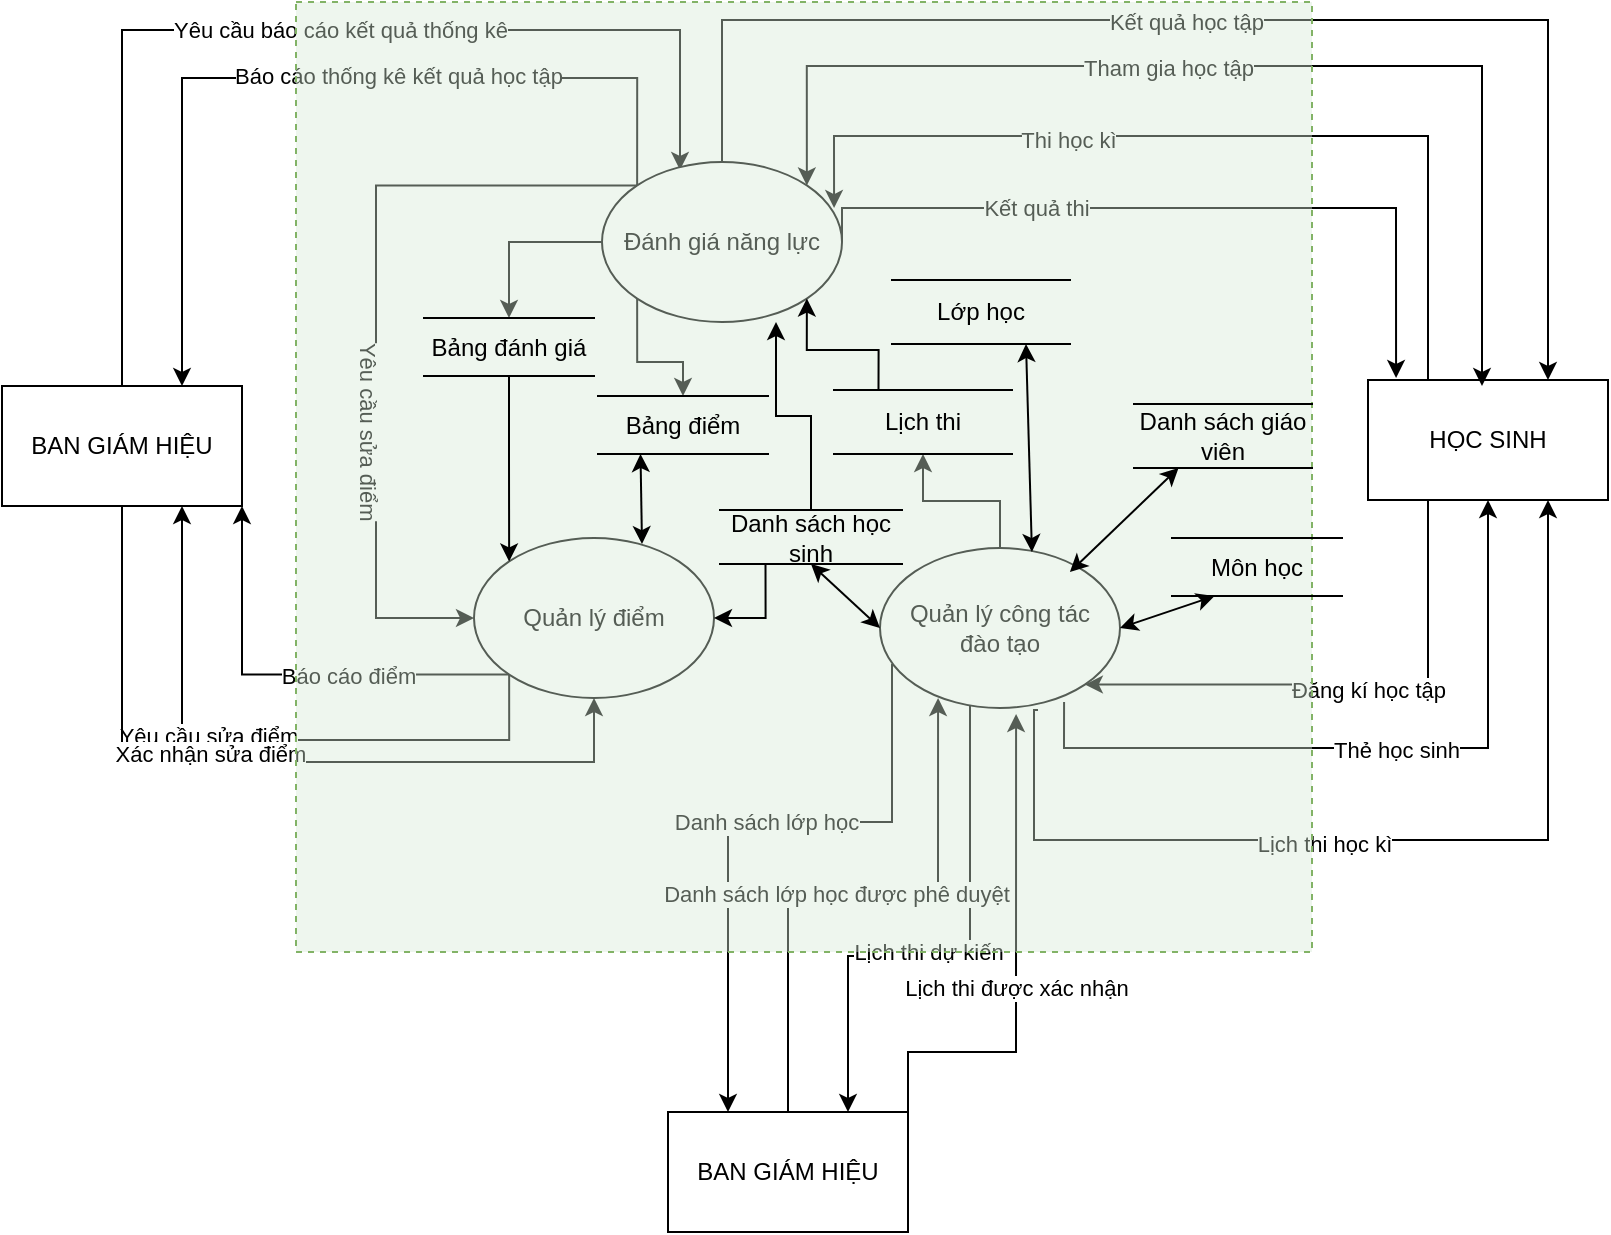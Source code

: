 <mxfile version="14.6.9" type="github">
  <diagram id="lnP5_x3WHc8F7bBJ7GBY" name="Page-1">
    <mxGraphModel dx="2420" dy="1348" grid="0" gridSize="10" guides="1" tooltips="1" connect="1" arrows="1" fold="1" page="1" pageScale="1" pageWidth="850" pageHeight="1100" background="#ffffff" math="0" shadow="0">
      <root>
        <mxCell id="0" />
        <mxCell id="1" parent="0" />
        <mxCell id="ej8n5WV3FJ-Urs8y3LaV-1" style="edgeStyle=orthogonalEdgeStyle;rounded=0;orthogonalLoop=1;jettySize=auto;html=1;entryX=0.5;entryY=1;entryDx=0;entryDy=0;exitX=0.767;exitY=0.963;exitDx=0;exitDy=0;exitPerimeter=0;" parent="1" source="ej8n5WV3FJ-Urs8y3LaV-30" target="ej8n5WV3FJ-Urs8y3LaV-25" edge="1">
          <mxGeometry relative="1" as="geometry">
            <mxPoint x="654" y="41" as="sourcePoint" />
            <Array as="points">
              <mxPoint x="566" y="504" />
              <mxPoint x="778" y="504" />
            </Array>
          </mxGeometry>
        </mxCell>
        <mxCell id="ej8n5WV3FJ-Urs8y3LaV-2" value="Thẻ học sinh" style="edgeLabel;html=1;align=center;verticalAlign=middle;resizable=0;points=[];" parent="ej8n5WV3FJ-Urs8y3LaV-1" vertex="1" connectable="0">
          <mxGeometry x="0.05" y="-1" relative="1" as="geometry">
            <mxPoint as="offset" />
          </mxGeometry>
        </mxCell>
        <mxCell id="ej8n5WV3FJ-Urs8y3LaV-3" style="edgeStyle=orthogonalEdgeStyle;rounded=0;orthogonalLoop=1;jettySize=auto;html=1;entryX=0.75;entryY=1;entryDx=0;entryDy=0;exitX=0.642;exitY=1.013;exitDx=0;exitDy=0;exitPerimeter=0;" parent="1" source="ej8n5WV3FJ-Urs8y3LaV-30" target="ej8n5WV3FJ-Urs8y3LaV-25" edge="1">
          <mxGeometry relative="1" as="geometry">
            <Array as="points">
              <mxPoint x="553" y="485" />
              <mxPoint x="551" y="485" />
              <mxPoint x="551" y="550" />
              <mxPoint x="713" y="550" />
            </Array>
            <mxPoint x="721" y="48" as="sourcePoint" />
          </mxGeometry>
        </mxCell>
        <mxCell id="ej8n5WV3FJ-Urs8y3LaV-4" value="Lịch thi học kì" style="edgeLabel;html=1;align=center;verticalAlign=middle;resizable=0;points=[];" parent="ej8n5WV3FJ-Urs8y3LaV-3" vertex="1" connectable="0">
          <mxGeometry x="-0.137" y="-2" relative="1" as="geometry">
            <mxPoint as="offset" />
          </mxGeometry>
        </mxCell>
        <mxCell id="ej8n5WV3FJ-Urs8y3LaV-5" style="edgeStyle=orthogonalEdgeStyle;rounded=0;orthogonalLoop=1;jettySize=auto;html=1;entryX=0.75;entryY=0;entryDx=0;entryDy=0;exitX=0.5;exitY=0;exitDx=0;exitDy=0;" parent="1" source="ej8n5WV3FJ-Urs8y3LaV-28" target="ej8n5WV3FJ-Urs8y3LaV-25" edge="1">
          <mxGeometry relative="1" as="geometry">
            <Array as="points">
              <mxPoint x="395" y="140" />
              <mxPoint x="808" y="140" />
            </Array>
            <mxPoint x="761" y="633" as="sourcePoint" />
          </mxGeometry>
        </mxCell>
        <mxCell id="ej8n5WV3FJ-Urs8y3LaV-6" value="Kết quả học tập" style="edgeLabel;html=1;align=center;verticalAlign=middle;resizable=0;points=[];" parent="ej8n5WV3FJ-Urs8y3LaV-5" vertex="1" connectable="0">
          <mxGeometry x="-0.089" y="-1" relative="1" as="geometry">
            <mxPoint as="offset" />
          </mxGeometry>
        </mxCell>
        <mxCell id="ej8n5WV3FJ-Urs8y3LaV-7" style="edgeStyle=orthogonalEdgeStyle;rounded=0;orthogonalLoop=1;jettySize=auto;html=1;entryX=0.75;entryY=0;entryDx=0;entryDy=0;labelPosition=center;verticalLabelPosition=middle;align=center;verticalAlign=middle;exitX=0;exitY=0;exitDx=0;exitDy=0;" parent="1" source="ej8n5WV3FJ-Urs8y3LaV-28" target="ej8n5WV3FJ-Urs8y3LaV-22" edge="1">
          <mxGeometry relative="1" as="geometry">
            <Array as="points">
              <mxPoint x="353" y="169" />
              <mxPoint x="125" y="169" />
            </Array>
            <mxPoint x="209" y="38" as="sourcePoint" />
          </mxGeometry>
        </mxCell>
        <mxCell id="ej8n5WV3FJ-Urs8y3LaV-8" value="&lt;div align=&quot;right&quot;&gt;Báo cáo thống kê kết quả học tập&lt;br&gt;&lt;/div&gt;" style="edgeLabel;html=1;align=center;verticalAlign=middle;resizable=0;points=[];" parent="ej8n5WV3FJ-Urs8y3LaV-7" vertex="1" connectable="0">
          <mxGeometry x="0.248" relative="1" as="geometry">
            <mxPoint x="97.68" y="-1" as="offset" />
          </mxGeometry>
        </mxCell>
        <mxCell id="ej8n5WV3FJ-Urs8y3LaV-9" style="edgeStyle=orthogonalEdgeStyle;rounded=0;orthogonalLoop=1;jettySize=auto;html=1;entryX=0.75;entryY=1;entryDx=0;entryDy=0;align=right;exitX=0;exitY=1;exitDx=0;exitDy=0;" parent="1" source="ej8n5WV3FJ-Urs8y3LaV-29" target="ej8n5WV3FJ-Urs8y3LaV-22" edge="1">
          <mxGeometry relative="1" as="geometry">
            <Array as="points">
              <mxPoint x="289" y="500" />
              <mxPoint x="125" y="500" />
            </Array>
            <mxPoint x="109" y="687" as="sourcePoint" />
          </mxGeometry>
        </mxCell>
        <mxCell id="ej8n5WV3FJ-Urs8y3LaV-10" value="Yêu cầu sửa điểm" style="edgeLabel;html=1;align=center;verticalAlign=middle;resizable=0;points=[];" parent="ej8n5WV3FJ-Urs8y3LaV-9" vertex="1" connectable="0">
          <mxGeometry x="0.17" y="-2" relative="1" as="geometry">
            <mxPoint as="offset" />
          </mxGeometry>
        </mxCell>
        <mxCell id="ej8n5WV3FJ-Urs8y3LaV-11" style="edgeStyle=orthogonalEdgeStyle;rounded=0;orthogonalLoop=1;jettySize=auto;html=1;entryX=0.25;entryY=0;entryDx=0;entryDy=0;align=right;exitX=0.05;exitY=0.725;exitDx=0;exitDy=0;exitPerimeter=0;" parent="1" source="ej8n5WV3FJ-Urs8y3LaV-30" target="ej8n5WV3FJ-Urs8y3LaV-33" edge="1">
          <mxGeometry relative="1" as="geometry">
            <Array as="points">
              <mxPoint x="480" y="541" />
              <mxPoint x="398" y="541" />
            </Array>
            <mxPoint x="505" y="477" as="sourcePoint" />
          </mxGeometry>
        </mxCell>
        <mxCell id="ej8n5WV3FJ-Urs8y3LaV-12" value="Danh sách lớp học" style="edgeLabel;html=1;align=center;verticalAlign=middle;resizable=0;points=[];" parent="ej8n5WV3FJ-Urs8y3LaV-11" vertex="1" connectable="0">
          <mxGeometry x="-0.067" relative="1" as="geometry">
            <mxPoint as="offset" />
          </mxGeometry>
        </mxCell>
        <mxCell id="ej8n5WV3FJ-Urs8y3LaV-13" style="edgeStyle=orthogonalEdgeStyle;rounded=0;orthogonalLoop=1;jettySize=auto;html=1;entryX=0.75;entryY=0;entryDx=0;entryDy=0;align=right;exitX=0.375;exitY=0.988;exitDx=0;exitDy=0;exitPerimeter=0;" parent="1" source="ej8n5WV3FJ-Urs8y3LaV-30" target="ej8n5WV3FJ-Urs8y3LaV-33" edge="1">
          <mxGeometry relative="1" as="geometry">
            <Array as="points">
              <mxPoint x="519" y="608" />
              <mxPoint x="458" y="608" />
            </Array>
            <mxPoint x="159" y="35" as="sourcePoint" />
          </mxGeometry>
        </mxCell>
        <mxCell id="ej8n5WV3FJ-Urs8y3LaV-14" value="Lịch thi dự kiến" style="edgeLabel;html=1;align=center;verticalAlign=middle;resizable=0;points=[];" parent="ej8n5WV3FJ-Urs8y3LaV-13" vertex="1" connectable="0">
          <mxGeometry x="0.111" y="-2" relative="1" as="geometry">
            <mxPoint as="offset" />
          </mxGeometry>
        </mxCell>
        <mxCell id="ej8n5WV3FJ-Urs8y3LaV-16" style="edgeStyle=orthogonalEdgeStyle;orthogonalLoop=1;jettySize=auto;html=1;exitX=0.5;exitY=1;exitDx=0;exitDy=0;rounded=0;fontStyle=0;entryX=0.5;entryY=1;entryDx=0;entryDy=0;" parent="1" source="ej8n5WV3FJ-Urs8y3LaV-22" target="ej8n5WV3FJ-Urs8y3LaV-29" edge="1">
          <mxGeometry relative="1" as="geometry">
            <mxPoint x="47" y="626" as="targetPoint" />
            <Array as="points">
              <mxPoint x="95" y="511" />
              <mxPoint x="331" y="511" />
            </Array>
          </mxGeometry>
        </mxCell>
        <mxCell id="ej8n5WV3FJ-Urs8y3LaV-17" value="Xác nhận sửa điểm" style="edgeLabel;html=1;align=center;verticalAlign=middle;resizable=0;points=[];" parent="ej8n5WV3FJ-Urs8y3LaV-16" vertex="1" connectable="0">
          <mxGeometry x="-0.134" y="4" relative="1" as="geometry">
            <mxPoint as="offset" />
          </mxGeometry>
        </mxCell>
        <mxCell id="ej8n5WV3FJ-Urs8y3LaV-18" style="edgeStyle=orthogonalEdgeStyle;rounded=0;orthogonalLoop=1;jettySize=auto;html=1;exitX=0.5;exitY=0;exitDx=0;exitDy=0;align=right;entryX=0.242;entryY=0.938;entryDx=0;entryDy=0;entryPerimeter=0;" parent="1" source="ej8n5WV3FJ-Urs8y3LaV-33" target="ej8n5WV3FJ-Urs8y3LaV-30" edge="1">
          <mxGeometry relative="1" as="geometry">
            <Array as="points">
              <mxPoint x="428" y="579" />
              <mxPoint x="503" y="579" />
            </Array>
            <mxPoint x="26" y="671" as="targetPoint" />
          </mxGeometry>
        </mxCell>
        <mxCell id="ej8n5WV3FJ-Urs8y3LaV-19" value="Danh sách lớp học được phê duyệt" style="edgeLabel;html=1;align=center;verticalAlign=middle;resizable=0;points=[];" parent="ej8n5WV3FJ-Urs8y3LaV-18" vertex="1" connectable="0">
          <mxGeometry x="-0.075" y="2" relative="1" as="geometry">
            <mxPoint as="offset" />
          </mxGeometry>
        </mxCell>
        <mxCell id="ej8n5WV3FJ-Urs8y3LaV-20" style="edgeStyle=orthogonalEdgeStyle;rounded=0;orthogonalLoop=1;jettySize=auto;html=1;exitX=1;exitY=0;exitDx=0;exitDy=0;align=right;entryX=0.567;entryY=1.038;entryDx=0;entryDy=0;entryPerimeter=0;" parent="1" source="ej8n5WV3FJ-Urs8y3LaV-33" target="ej8n5WV3FJ-Urs8y3LaV-30" edge="1">
          <mxGeometry relative="1" as="geometry">
            <Array as="points">
              <mxPoint x="488" y="656" />
              <mxPoint x="542" y="656" />
            </Array>
            <mxPoint x="131" y="36" as="targetPoint" />
          </mxGeometry>
        </mxCell>
        <mxCell id="ej8n5WV3FJ-Urs8y3LaV-21" value="Lịch thi được xác nhận" style="edgeLabel;html=1;align=center;verticalAlign=middle;resizable=0;points=[];" parent="ej8n5WV3FJ-Urs8y3LaV-20" vertex="1" connectable="0">
          <mxGeometry x="-0.079" relative="1" as="geometry">
            <mxPoint as="offset" />
          </mxGeometry>
        </mxCell>
        <mxCell id="JC4yTgZBuulJajV7WOS_-1" style="edgeStyle=orthogonalEdgeStyle;rounded=0;orthogonalLoop=1;jettySize=auto;html=1;exitX=0.5;exitY=0;exitDx=0;exitDy=0;entryX=0.325;entryY=0.05;entryDx=0;entryDy=0;entryPerimeter=0;" edge="1" parent="1" source="ej8n5WV3FJ-Urs8y3LaV-22" target="ej8n5WV3FJ-Urs8y3LaV-28">
          <mxGeometry relative="1" as="geometry">
            <Array as="points">
              <mxPoint x="95" y="145" />
              <mxPoint x="374" y="145" />
            </Array>
          </mxGeometry>
        </mxCell>
        <mxCell id="JC4yTgZBuulJajV7WOS_-3" value="Yêu cầu báo cáo kết quả thống kê" style="edgeLabel;html=1;align=center;verticalAlign=middle;resizable=0;points=[];" vertex="1" connectable="0" parent="JC4yTgZBuulJajV7WOS_-1">
          <mxGeometry x="0.087" relative="1" as="geometry">
            <mxPoint as="offset" />
          </mxGeometry>
        </mxCell>
        <mxCell id="ej8n5WV3FJ-Urs8y3LaV-22" value="BAN GIÁM HIỆU" style="rounded=0;whiteSpace=wrap;html=1;" parent="1" vertex="1">
          <mxGeometry x="35" y="323" width="120" height="60" as="geometry" />
        </mxCell>
        <mxCell id="ej8n5WV3FJ-Urs8y3LaV-23" style="edgeStyle=orthogonalEdgeStyle;rounded=0;orthogonalLoop=1;jettySize=auto;html=1;exitX=0.25;exitY=1;exitDx=0;exitDy=0;entryX=1;entryY=1;entryDx=0;entryDy=0;" parent="1" source="ej8n5WV3FJ-Urs8y3LaV-25" target="ej8n5WV3FJ-Urs8y3LaV-30" edge="1">
          <mxGeometry relative="1" as="geometry">
            <Array as="points">
              <mxPoint x="748" y="472" />
            </Array>
            <mxPoint x="586" y="39" as="targetPoint" />
          </mxGeometry>
        </mxCell>
        <mxCell id="ej8n5WV3FJ-Urs8y3LaV-24" value="Đăng kí học tập" style="edgeLabel;html=1;align=center;verticalAlign=middle;resizable=0;points=[];" parent="ej8n5WV3FJ-Urs8y3LaV-23" vertex="1" connectable="0">
          <mxGeometry x="-0.073" y="2" relative="1" as="geometry">
            <mxPoint as="offset" />
          </mxGeometry>
        </mxCell>
        <mxCell id="ej8n5WV3FJ-Urs8y3LaV-46" style="edgeStyle=orthogonalEdgeStyle;rounded=0;orthogonalLoop=1;jettySize=auto;html=1;exitX=0.25;exitY=0;exitDx=0;exitDy=0;entryX=0.967;entryY=0.288;entryDx=0;entryDy=0;entryPerimeter=0;" parent="1" source="ej8n5WV3FJ-Urs8y3LaV-25" target="ej8n5WV3FJ-Urs8y3LaV-28" edge="1">
          <mxGeometry relative="1" as="geometry">
            <Array as="points">
              <mxPoint x="748" y="198" />
              <mxPoint x="451" y="198" />
            </Array>
          </mxGeometry>
        </mxCell>
        <mxCell id="ej8n5WV3FJ-Urs8y3LaV-47" value="Thi học kì" style="edgeLabel;html=1;align=center;verticalAlign=middle;resizable=0;points=[];" parent="ej8n5WV3FJ-Urs8y3LaV-46" vertex="1" connectable="0">
          <mxGeometry x="0.328" y="2" relative="1" as="geometry">
            <mxPoint as="offset" />
          </mxGeometry>
        </mxCell>
        <mxCell id="ej8n5WV3FJ-Urs8y3LaV-25" value="HỌC SINH" style="rounded=0;whiteSpace=wrap;html=1;" parent="1" vertex="1">
          <mxGeometry x="718" y="320" width="120" height="60" as="geometry" />
        </mxCell>
        <mxCell id="ej8n5WV3FJ-Urs8y3LaV-26" value="" style="endArrow=classic;startArrow=classic;html=1;align=right;edgeStyle=orthogonalEdgeStyle;rounded=0;exitX=1;exitY=0;exitDx=0;exitDy=0;" parent="1" source="ej8n5WV3FJ-Urs8y3LaV-28" edge="1">
          <mxGeometry width="50" height="50" relative="1" as="geometry">
            <mxPoint x="716" y="631" as="sourcePoint" />
            <mxPoint x="775" y="323" as="targetPoint" />
            <Array as="points">
              <mxPoint x="437" y="163" />
              <mxPoint x="775" y="163" />
              <mxPoint x="775" y="323" />
            </Array>
          </mxGeometry>
        </mxCell>
        <mxCell id="ej8n5WV3FJ-Urs8y3LaV-27" value="Tham gia học tập" style="edgeLabel;html=1;align=center;verticalAlign=middle;resizable=0;points=[];" parent="ej8n5WV3FJ-Urs8y3LaV-26" vertex="1" connectable="0">
          <mxGeometry x="-0.138" y="-1" relative="1" as="geometry">
            <mxPoint as="offset" />
          </mxGeometry>
        </mxCell>
        <mxCell id="ej8n5WV3FJ-Urs8y3LaV-40" style="edgeStyle=orthogonalEdgeStyle;rounded=0;orthogonalLoop=1;jettySize=auto;html=1;exitX=0;exitY=1;exitDx=0;exitDy=0;entryX=0.5;entryY=0;entryDx=0;entryDy=0;" parent="1" source="ej8n5WV3FJ-Urs8y3LaV-28" target="ej8n5WV3FJ-Urs8y3LaV-34" edge="1">
          <mxGeometry relative="1" as="geometry" />
        </mxCell>
        <mxCell id="ej8n5WV3FJ-Urs8y3LaV-44" style="edgeStyle=orthogonalEdgeStyle;rounded=0;orthogonalLoop=1;jettySize=auto;html=1;exitX=0;exitY=0.5;exitDx=0;exitDy=0;entryX=0.5;entryY=0;entryDx=0;entryDy=0;" parent="1" source="ej8n5WV3FJ-Urs8y3LaV-28" target="ej8n5WV3FJ-Urs8y3LaV-43" edge="1">
          <mxGeometry relative="1" as="geometry" />
        </mxCell>
        <mxCell id="ej8n5WV3FJ-Urs8y3LaV-48" style="edgeStyle=orthogonalEdgeStyle;rounded=0;orthogonalLoop=1;jettySize=auto;html=1;exitX=1;exitY=0.5;exitDx=0;exitDy=0;entryX=0.117;entryY=-0.017;entryDx=0;entryDy=0;entryPerimeter=0;" parent="1" source="ej8n5WV3FJ-Urs8y3LaV-28" target="ej8n5WV3FJ-Urs8y3LaV-25" edge="1">
          <mxGeometry relative="1" as="geometry">
            <Array as="points">
              <mxPoint x="455" y="234" />
              <mxPoint x="732" y="234" />
            </Array>
          </mxGeometry>
        </mxCell>
        <mxCell id="ej8n5WV3FJ-Urs8y3LaV-49" value="Kết quả thi" style="edgeLabel;html=1;align=center;verticalAlign=middle;resizable=0;points=[];" parent="ej8n5WV3FJ-Urs8y3LaV-48" vertex="1" connectable="0">
          <mxGeometry x="-0.399" relative="1" as="geometry">
            <mxPoint as="offset" />
          </mxGeometry>
        </mxCell>
        <mxCell id="ej8n5WV3FJ-Urs8y3LaV-56" style="edgeStyle=orthogonalEdgeStyle;rounded=0;orthogonalLoop=1;jettySize=auto;html=1;exitX=0;exitY=0;exitDx=0;exitDy=0;entryX=0;entryY=0.5;entryDx=0;entryDy=0;" parent="1" source="ej8n5WV3FJ-Urs8y3LaV-28" target="ej8n5WV3FJ-Urs8y3LaV-29" edge="1">
          <mxGeometry relative="1" as="geometry">
            <Array as="points">
              <mxPoint x="222" y="223" />
              <mxPoint x="222" y="439" />
            </Array>
          </mxGeometry>
        </mxCell>
        <mxCell id="ej8n5WV3FJ-Urs8y3LaV-57" value="Yêu cầu sửa điểm" style="edgeLabel;html=1;align=center;verticalAlign=middle;resizable=0;points=[];rotation=90;" parent="ej8n5WV3FJ-Urs8y3LaV-56" vertex="1" connectable="0">
          <mxGeometry x="0.278" y="-4" relative="1" as="geometry">
            <mxPoint as="offset" />
          </mxGeometry>
        </mxCell>
        <mxCell id="ej8n5WV3FJ-Urs8y3LaV-28" value="Đánh giá năng lực" style="ellipse;whiteSpace=wrap;html=1;" parent="1" vertex="1">
          <mxGeometry x="335" y="211" width="120" height="80" as="geometry" />
        </mxCell>
        <mxCell id="ej8n5WV3FJ-Urs8y3LaV-59" style="edgeStyle=orthogonalEdgeStyle;rounded=0;orthogonalLoop=1;jettySize=auto;html=1;exitX=0;exitY=1;exitDx=0;exitDy=0;entryX=1;entryY=1;entryDx=0;entryDy=0;" parent="1" source="ej8n5WV3FJ-Urs8y3LaV-29" target="ej8n5WV3FJ-Urs8y3LaV-22" edge="1">
          <mxGeometry relative="1" as="geometry" />
        </mxCell>
        <mxCell id="ej8n5WV3FJ-Urs8y3LaV-60" value="Báo cáo điểm" style="edgeLabel;html=1;align=center;verticalAlign=middle;resizable=0;points=[];" parent="ej8n5WV3FJ-Urs8y3LaV-59" vertex="1" connectable="0">
          <mxGeometry x="-0.086" y="2" relative="1" as="geometry">
            <mxPoint x="18.43" y="-1.3" as="offset" />
          </mxGeometry>
        </mxCell>
        <mxCell id="ej8n5WV3FJ-Urs8y3LaV-29" value="Quản lý điểm" style="ellipse;whiteSpace=wrap;html=1;" parent="1" vertex="1">
          <mxGeometry x="271" y="399" width="120" height="80" as="geometry" />
        </mxCell>
        <mxCell id="ej8n5WV3FJ-Urs8y3LaV-50" style="edgeStyle=orthogonalEdgeStyle;rounded=0;orthogonalLoop=1;jettySize=auto;html=1;exitX=0.5;exitY=0;exitDx=0;exitDy=0;entryX=0.5;entryY=1;entryDx=0;entryDy=0;" parent="1" source="ej8n5WV3FJ-Urs8y3LaV-30" target="ej8n5WV3FJ-Urs8y3LaV-35" edge="1">
          <mxGeometry relative="1" as="geometry" />
        </mxCell>
        <mxCell id="ej8n5WV3FJ-Urs8y3LaV-30" value="&lt;div&gt;Quản lý công tác &lt;br&gt;&lt;/div&gt;&lt;div&gt;đào tạo&lt;/div&gt;" style="ellipse;whiteSpace=wrap;html=1;" parent="1" vertex="1">
          <mxGeometry x="474" y="404" width="120" height="80" as="geometry" />
        </mxCell>
        <mxCell id="ej8n5WV3FJ-Urs8y3LaV-32" value="" style="rounded=0;whiteSpace=wrap;html=1;dashed=1;strokeOpacity=100;fillColor=#d5e8d4;strokeColor=#82b366;glass=0;shadow=0;sketch=0;overflow=visible;fillOpacity=40;" parent="1" vertex="1">
          <mxGeometry x="182" y="131" width="508" height="475" as="geometry" />
        </mxCell>
        <mxCell id="ej8n5WV3FJ-Urs8y3LaV-33" value="BAN GIÁM HIỆU" style="rounded=0;whiteSpace=wrap;html=1;" parent="1" vertex="1">
          <mxGeometry x="368" y="686" width="120" height="60" as="geometry" />
        </mxCell>
        <mxCell id="ej8n5WV3FJ-Urs8y3LaV-34" value="Bảng điểm" style="shape=partialRectangle;whiteSpace=wrap;html=1;left=0;right=0;fillColor=none;rounded=0;shadow=0;glass=0;sketch=0;" parent="1" vertex="1">
          <mxGeometry x="333" y="328" width="85" height="29" as="geometry" />
        </mxCell>
        <mxCell id="JC4yTgZBuulJajV7WOS_-8" style="edgeStyle=orthogonalEdgeStyle;rounded=0;orthogonalLoop=1;jettySize=auto;html=1;exitX=0.25;exitY=0;exitDx=0;exitDy=0;entryX=1;entryY=1;entryDx=0;entryDy=0;" edge="1" parent="1" source="ej8n5WV3FJ-Urs8y3LaV-35" target="ej8n5WV3FJ-Urs8y3LaV-28">
          <mxGeometry relative="1" as="geometry" />
        </mxCell>
        <mxCell id="ej8n5WV3FJ-Urs8y3LaV-35" value="Lịch thi" style="shape=partialRectangle;whiteSpace=wrap;html=1;left=0;right=0;fillColor=none;rounded=0;shadow=0;glass=0;sketch=0;" parent="1" vertex="1">
          <mxGeometry x="451" y="325" width="89" height="32" as="geometry" />
        </mxCell>
        <mxCell id="JC4yTgZBuulJajV7WOS_-9" style="edgeStyle=orthogonalEdgeStyle;rounded=0;orthogonalLoop=1;jettySize=auto;html=1;exitX=0.5;exitY=0;exitDx=0;exitDy=0;entryX=0.725;entryY=1;entryDx=0;entryDy=0;entryPerimeter=0;" edge="1" parent="1" source="ej8n5WV3FJ-Urs8y3LaV-36" target="ej8n5WV3FJ-Urs8y3LaV-28">
          <mxGeometry relative="1" as="geometry" />
        </mxCell>
        <mxCell id="JC4yTgZBuulJajV7WOS_-11" style="edgeStyle=orthogonalEdgeStyle;rounded=0;orthogonalLoop=1;jettySize=auto;html=1;exitX=0.25;exitY=1;exitDx=0;exitDy=0;entryX=1;entryY=0.5;entryDx=0;entryDy=0;" edge="1" parent="1" source="ej8n5WV3FJ-Urs8y3LaV-36" target="ej8n5WV3FJ-Urs8y3LaV-29">
          <mxGeometry relative="1" as="geometry">
            <Array as="points">
              <mxPoint x="417" y="439" />
            </Array>
          </mxGeometry>
        </mxCell>
        <mxCell id="ej8n5WV3FJ-Urs8y3LaV-36" value="Danh sách học sinh" style="shape=partialRectangle;whiteSpace=wrap;html=1;left=0;right=0;fillColor=none;rounded=0;shadow=0;glass=0;sketch=0;" parent="1" vertex="1">
          <mxGeometry x="394" y="385" width="91" height="27" as="geometry" />
        </mxCell>
        <mxCell id="ej8n5WV3FJ-Urs8y3LaV-58" style="edgeStyle=orthogonalEdgeStyle;rounded=0;orthogonalLoop=1;jettySize=auto;html=1;exitX=0.5;exitY=1;exitDx=0;exitDy=0;entryX=0;entryY=0;entryDx=0;entryDy=0;" parent="1" source="ej8n5WV3FJ-Urs8y3LaV-43" target="ej8n5WV3FJ-Urs8y3LaV-29" edge="1">
          <mxGeometry relative="1" as="geometry" />
        </mxCell>
        <mxCell id="ej8n5WV3FJ-Urs8y3LaV-43" value="Bảng đánh giá" style="shape=partialRectangle;whiteSpace=wrap;html=1;left=0;right=0;fillColor=none;rounded=0;shadow=0;glass=0;sketch=0;" parent="1" vertex="1">
          <mxGeometry x="246" y="289" width="85" height="29" as="geometry" />
        </mxCell>
        <mxCell id="ej8n5WV3FJ-Urs8y3LaV-53" value="" style="endArrow=classic;startArrow=classic;html=1;exitX=0.7;exitY=0.038;exitDx=0;exitDy=0;exitPerimeter=0;entryX=0.25;entryY=1;entryDx=0;entryDy=0;" parent="1" source="ej8n5WV3FJ-Urs8y3LaV-29" target="ej8n5WV3FJ-Urs8y3LaV-34" edge="1">
          <mxGeometry width="50" height="50" relative="1" as="geometry">
            <mxPoint x="430" y="527" as="sourcePoint" />
            <mxPoint x="480" y="477" as="targetPoint" />
          </mxGeometry>
        </mxCell>
        <mxCell id="OL0Jcozx3PYoBurPTvLl-2" value="Lớp học" style="shape=partialRectangle;whiteSpace=wrap;html=1;left=0;right=0;fillColor=none;rounded=0;shadow=0;glass=0;sketch=0;" parent="1" vertex="1">
          <mxGeometry x="480" y="270" width="89" height="32" as="geometry" />
        </mxCell>
        <mxCell id="OL0Jcozx3PYoBurPTvLl-4" value="Danh sách giáo viên" style="shape=partialRectangle;whiteSpace=wrap;html=1;left=0;right=0;fillColor=none;rounded=0;shadow=0;glass=0;sketch=0;" parent="1" vertex="1">
          <mxGeometry x="601" y="332" width="89" height="32" as="geometry" />
        </mxCell>
        <mxCell id="OL0Jcozx3PYoBurPTvLl-6" value="Môn học" style="shape=partialRectangle;whiteSpace=wrap;html=1;left=0;right=0;fillColor=none;rounded=0;shadow=0;glass=0;sketch=0;" parent="1" vertex="1">
          <mxGeometry x="620" y="399" width="85" height="29" as="geometry" />
        </mxCell>
        <mxCell id="JC4yTgZBuulJajV7WOS_-4" value="" style="endArrow=classic;startArrow=classic;html=1;exitX=0.633;exitY=0.025;exitDx=0;exitDy=0;exitPerimeter=0;entryX=0.25;entryY=1;entryDx=0;entryDy=0;" edge="1" parent="1" source="ej8n5WV3FJ-Urs8y3LaV-30">
          <mxGeometry width="50" height="50" relative="1" as="geometry">
            <mxPoint x="547.75" y="347.04" as="sourcePoint" />
            <mxPoint x="547" y="302" as="targetPoint" />
          </mxGeometry>
        </mxCell>
        <mxCell id="JC4yTgZBuulJajV7WOS_-6" value="" style="endArrow=classic;startArrow=classic;html=1;exitX=0.708;exitY=0.025;exitDx=0;exitDy=0;exitPerimeter=0;entryX=0.25;entryY=1;entryDx=0;entryDy=0;" edge="1" parent="1" target="OL0Jcozx3PYoBurPTvLl-4">
          <mxGeometry width="50" height="50" relative="1" as="geometry">
            <mxPoint x="568.96" y="416" as="sourcePoint" />
            <mxPoint x="557" y="312" as="targetPoint" />
          </mxGeometry>
        </mxCell>
        <mxCell id="JC4yTgZBuulJajV7WOS_-7" value="" style="endArrow=classic;startArrow=classic;html=1;exitX=1;exitY=0.5;exitDx=0;exitDy=0;entryX=0.25;entryY=1;entryDx=0;entryDy=0;" edge="1" parent="1" source="ej8n5WV3FJ-Urs8y3LaV-30" target="OL0Jcozx3PYoBurPTvLl-6">
          <mxGeometry width="50" height="50" relative="1" as="geometry">
            <mxPoint x="578.96" y="426" as="sourcePoint" />
            <mxPoint x="633.25" y="374" as="targetPoint" />
          </mxGeometry>
        </mxCell>
        <mxCell id="JC4yTgZBuulJajV7WOS_-10" value="" style="endArrow=classic;startArrow=classic;html=1;exitX=0;exitY=0.5;exitDx=0;exitDy=0;entryX=0.5;entryY=1;entryDx=0;entryDy=0;" edge="1" parent="1" source="ej8n5WV3FJ-Urs8y3LaV-30" target="ej8n5WV3FJ-Urs8y3LaV-36">
          <mxGeometry width="50" height="50" relative="1" as="geometry">
            <mxPoint x="578.96" y="426" as="sourcePoint" />
            <mxPoint x="633.25" y="374" as="targetPoint" />
          </mxGeometry>
        </mxCell>
      </root>
    </mxGraphModel>
  </diagram>
</mxfile>
